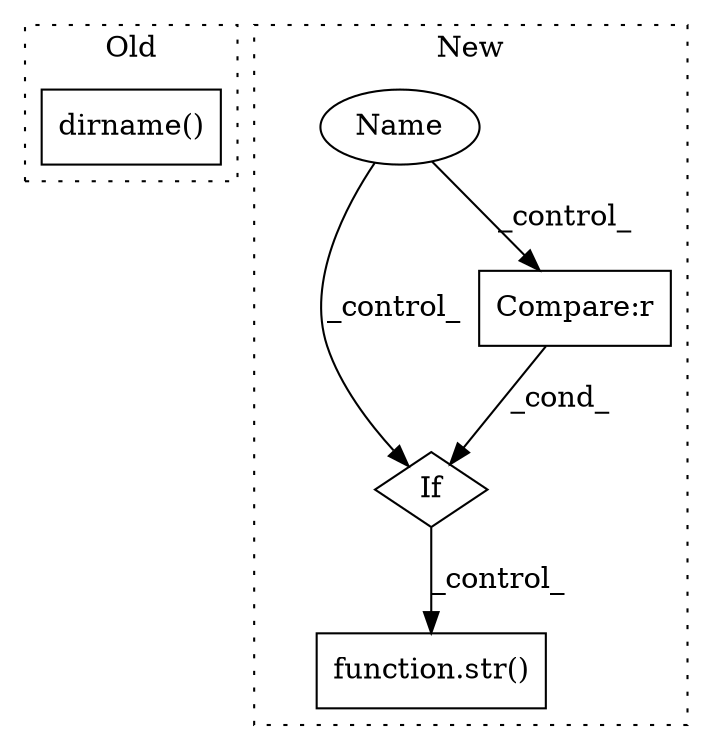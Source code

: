 digraph G {
subgraph cluster0 {
1 [label="dirname()" a="75" s="2059,2079" l="16,1" shape="box"];
label = "Old";
style="dotted";
}
subgraph cluster1 {
2 [label="function.str()" a="75" s="2314,2322" l="4,1" shape="box"];
3 [label="If" a="96" s="2345" l="21" shape="diamond"];
4 [label="Name" a="87" s="1771" l="9" shape="ellipse"];
5 [label="Compare:r" a="40" s="2345" l="21" shape="box"];
label = "New";
style="dotted";
}
3 -> 2 [label="_control_"];
4 -> 5 [label="_control_"];
4 -> 3 [label="_control_"];
5 -> 3 [label="_cond_"];
}